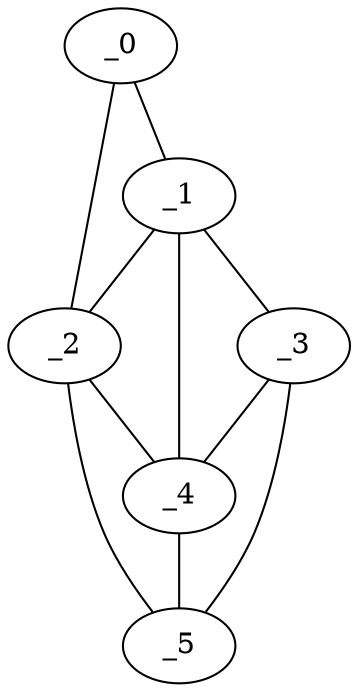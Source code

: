 graph "obj4__35.gxl" {
	_0	 [x=70,
		y=33];
	_1	 [x=81,
		y=31];
	_0 -- _1	 [valence=1];
	_2	 [x=86,
		y=49];
	_0 -- _2	 [valence=1];
	_1 -- _2	 [valence=2];
	_3	 [x=88,
		y=32];
	_1 -- _3	 [valence=1];
	_4	 [x=88,
		y=46];
	_1 -- _4	 [valence=1];
	_2 -- _4	 [valence=1];
	_5	 [x=92,
		y=42];
	_2 -- _5	 [valence=1];
	_3 -- _4	 [valence=2];
	_3 -- _5	 [valence=1];
	_4 -- _5	 [valence=2];
}
